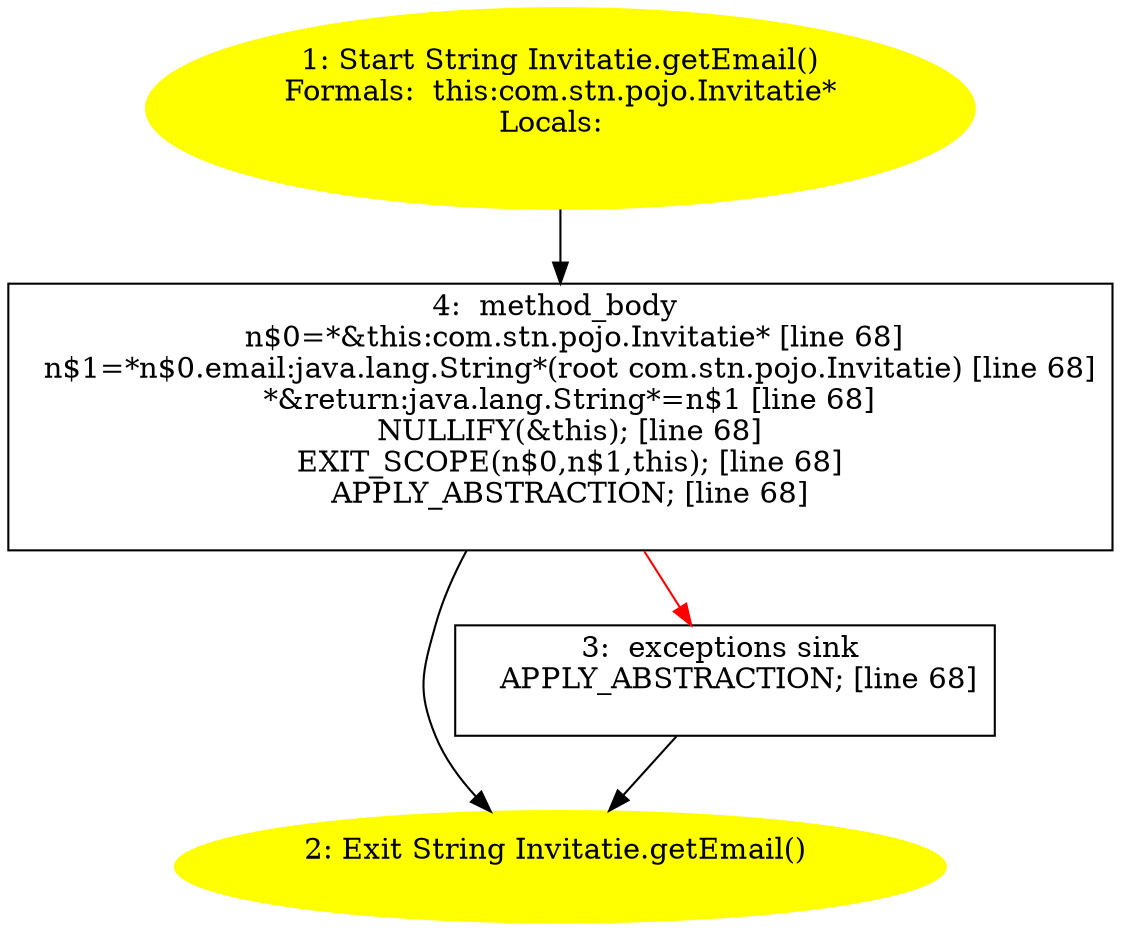 /* @generated */
digraph cfg {
"com.stn.pojo.Invitatie.getEmail():java.lang.String.084bd0643d457f8d45e408a53412fe4e_1" [label="1: Start String Invitatie.getEmail()\nFormals:  this:com.stn.pojo.Invitatie*\nLocals:  \n  " color=yellow style=filled]
	

	 "com.stn.pojo.Invitatie.getEmail():java.lang.String.084bd0643d457f8d45e408a53412fe4e_1" -> "com.stn.pojo.Invitatie.getEmail():java.lang.String.084bd0643d457f8d45e408a53412fe4e_4" ;
"com.stn.pojo.Invitatie.getEmail():java.lang.String.084bd0643d457f8d45e408a53412fe4e_2" [label="2: Exit String Invitatie.getEmail() \n  " color=yellow style=filled]
	

"com.stn.pojo.Invitatie.getEmail():java.lang.String.084bd0643d457f8d45e408a53412fe4e_3" [label="3:  exceptions sink \n   APPLY_ABSTRACTION; [line 68]\n " shape="box"]
	

	 "com.stn.pojo.Invitatie.getEmail():java.lang.String.084bd0643d457f8d45e408a53412fe4e_3" -> "com.stn.pojo.Invitatie.getEmail():java.lang.String.084bd0643d457f8d45e408a53412fe4e_2" ;
"com.stn.pojo.Invitatie.getEmail():java.lang.String.084bd0643d457f8d45e408a53412fe4e_4" [label="4:  method_body \n   n$0=*&this:com.stn.pojo.Invitatie* [line 68]\n  n$1=*n$0.email:java.lang.String*(root com.stn.pojo.Invitatie) [line 68]\n  *&return:java.lang.String*=n$1 [line 68]\n  NULLIFY(&this); [line 68]\n  EXIT_SCOPE(n$0,n$1,this); [line 68]\n  APPLY_ABSTRACTION; [line 68]\n " shape="box"]
	

	 "com.stn.pojo.Invitatie.getEmail():java.lang.String.084bd0643d457f8d45e408a53412fe4e_4" -> "com.stn.pojo.Invitatie.getEmail():java.lang.String.084bd0643d457f8d45e408a53412fe4e_2" ;
	 "com.stn.pojo.Invitatie.getEmail():java.lang.String.084bd0643d457f8d45e408a53412fe4e_4" -> "com.stn.pojo.Invitatie.getEmail():java.lang.String.084bd0643d457f8d45e408a53412fe4e_3" [color="red" ];
}
